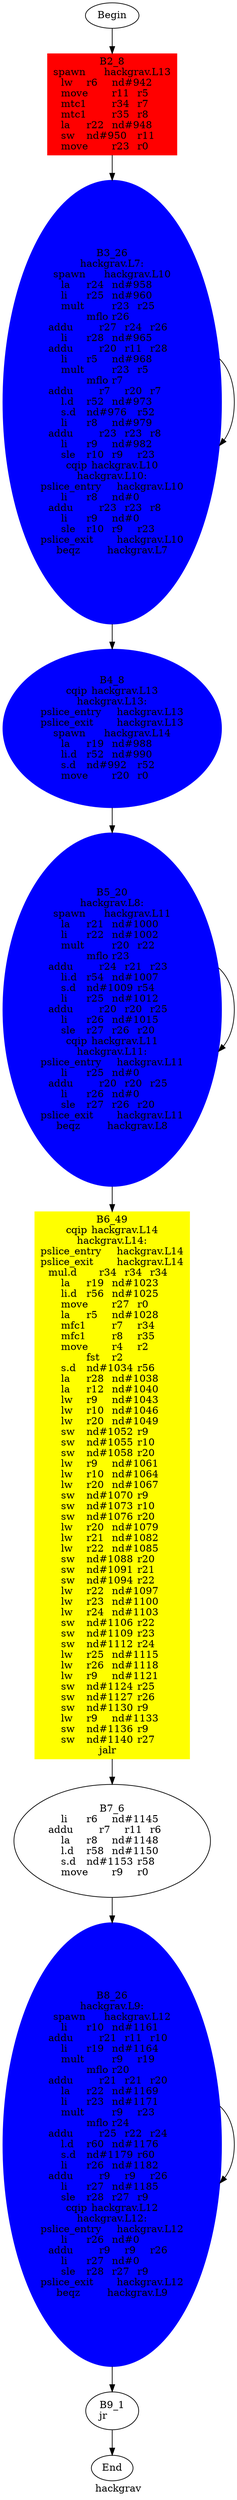 digraph G{
	label = "hackgrav"	style = "dashed";
	color = purple;
	Node0 [label = "Begin"];
	Node0 -> {Node2 }
	Node1 [label = "End"];
	Node1 -> {}
	Node2 [label = "B2_8\nspawn	hackgrav.L13\nlw	r6	nd#942	\nmove	r11	r5	\nmtc1	r34	r7	\nmtc1	r35	r8	\nla	r22	nd#948	\nsw	nd#950	r11	\nmove	r23	r0	\n"];
	Node2 -> {Node3 }
	Node3 [label = "B3_26\nhackgrav.L7:\nspawn	hackgrav.L10\nla	r24	nd#958	\nli	r25	nd#960	\nmult	r23	r25	\nmflo	r26	\naddu	r27	r24	r26	\nli	r28	nd#965	\naddu	r20	r11	r28	\nli	r5	nd#968	\nmult	r23	r5	\nmflo	r7	\naddu	r7	r20	r7	\nl.d	r52	nd#973	\ns.d	nd#976	r52	\nli	r8	nd#979	\naddu	r23	r23	r8	\nli	r9	nd#982	\nsle	r10	r9	r23	\ncqip	hackgrav.L10\nhackgrav.L10:\npslice_entry	hackgrav.L10\nli	r8	nd#0	\naddu	r23	r23	r8	\nli	r9	nd#0	\nsle	r10	r9	r23	\npslice_exit	hackgrav.L10\nbeqz	hackgrav.L7\n"];
	Node3 -> {Node4 Node3 }
	Node4 [label = "B4_8\ncqip	hackgrav.L13\nhackgrav.L13:\npslice_entry	hackgrav.L13\npslice_exit	hackgrav.L13\nspawn	hackgrav.L14\nla	r19	nd#988	\nli.d	r52	nd#990	\ns.d	nd#992	r52	\nmove	r20	r0	\n"];
	Node4 -> {Node5 }
	Node5 [label = "B5_20\nhackgrav.L8:\nspawn	hackgrav.L11\nla	r21	nd#1000	\nli	r22	nd#1002	\nmult	r20	r22	\nmflo	r23	\naddu	r24	r21	r23	\nli.d	r54	nd#1007	\ns.d	nd#1009	r54	\nli	r25	nd#1012	\naddu	r20	r20	r25	\nli	r26	nd#1015	\nsle	r27	r26	r20	\ncqip	hackgrav.L11\nhackgrav.L11:\npslice_entry	hackgrav.L11\nli	r25	nd#0	\naddu	r20	r20	r25	\nli	r26	nd#0	\nsle	r27	r26	r20	\npslice_exit	hackgrav.L11\nbeqz	hackgrav.L8\n"];
	Node5 -> {Node6 Node5 }
	Node6 [label = "B6_49\ncqip	hackgrav.L14\nhackgrav.L14:\npslice_entry	hackgrav.L14\npslice_exit	hackgrav.L14\nmul.d	r34	r34	r34	\nla	r19	nd#1023	\nli.d	r56	nd#1025	\nmove	r27	r0	\nla	r5	nd#1028	\nmfc1	r7	r34	\nmfc1	r8	r35	\nmove	r4	r2	\nfst	r2	\ns.d	nd#1034	r56	\nla	r28	nd#1038	\nla	r12	nd#1040	\nlw	r9	nd#1043	\nlw	r10	nd#1046	\nlw	r20	nd#1049	\nsw	nd#1052	r9	\nsw	nd#1055	r10	\nsw	nd#1058	r20	\nlw	r9	nd#1061	\nlw	r10	nd#1064	\nlw	r20	nd#1067	\nsw	nd#1070	r9	\nsw	nd#1073	r10	\nsw	nd#1076	r20	\nlw	r20	nd#1079	\nlw	r21	nd#1082	\nlw	r22	nd#1085	\nsw	nd#1088	r20	\nsw	nd#1091	r21	\nsw	nd#1094	r22	\nlw	r22	nd#1097	\nlw	r23	nd#1100	\nlw	r24	nd#1103	\nsw	nd#1106	r22	\nsw	nd#1109	r23	\nsw	nd#1112	r24	\nlw	r25	nd#1115	\nlw	r26	nd#1118	\nlw	r9	nd#1121	\nsw	nd#1124	r25	\nsw	nd#1127	r26	\nsw	nd#1130	r9	\nlw	r9	nd#1133	\nsw	nd#1136	r9	\nsw	nd#1140	r27	\njalr	\n"];
	Node6 -> {Node7 }
	Node7 [label = "B7_6\nli	r6	nd#1145	\naddu	r7	r11	r6	\nla	r8	nd#1148	\nl.d	r58	nd#1150	\ns.d	nd#1153	r58	\nmove	r9	r0	\n"];
	Node7 -> {Node8 }
	Node8 [label = "B8_26\nhackgrav.L9:\nspawn	hackgrav.L12\nli	r10	nd#1161	\naddu	r21	r11	r10	\nli	r19	nd#1164	\nmult	r9	r19	\nmflo	r20	\naddu	r21	r21	r20	\nla	r22	nd#1169	\nli	r23	nd#1171	\nmult	r9	r23	\nmflo	r24	\naddu	r25	r22	r24	\nl.d	r60	nd#1176	\ns.d	nd#1179	r60	\nli	r26	nd#1182	\naddu	r9	r9	r26	\nli	r27	nd#1185	\nsle	r28	r27	r9	\ncqip	hackgrav.L12\nhackgrav.L12:\npslice_entry	hackgrav.L12\nli	r26	nd#0	\naddu	r9	r9	r26	\nli	r27	nd#0	\nsle	r28	r27	r9	\npslice_exit	hackgrav.L12\nbeqz	hackgrav.L9\n"];
	Node8 -> {Node9 Node8 }
	Node9 [label = "B9_1\njr	\n"];
	Node9 -> {Node1 }
	Node2 [shape = box ,style=filled ,color=red];
	Node3 [shape = ellipse ,style=filled ,color=blue];
	Node4 [shape = ellipse ,style=filled ,color=blue];
	Node5 [shape = ellipse ,style=filled ,color=blue];
	Node8 [shape = ellipse ,style=filled ,color=blue];
	Node6 [shape = polygon ,style=filled ,color=yellow];
}
